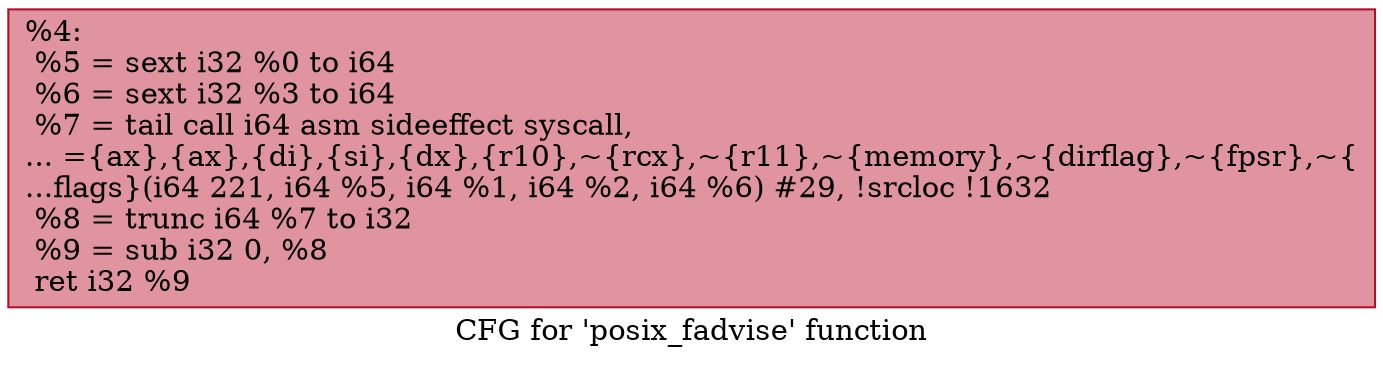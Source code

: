 digraph "CFG for 'posix_fadvise' function" {
	label="CFG for 'posix_fadvise' function";

	Node0x16c0f20 [shape=record,color="#b70d28ff", style=filled, fillcolor="#b70d2870",label="{%4:\l  %5 = sext i32 %0 to i64\l  %6 = sext i32 %3 to i64\l  %7 = tail call i64 asm sideeffect syscall,\l... =\{ax\},\{ax\},\{di\},\{si\},\{dx\},\{r10\},~\{rcx\},~\{r11\},~\{memory\},~\{dirflag\},~\{fpsr\},~\{\l...flags\}(i64 221, i64 %5, i64 %1, i64 %2, i64 %6) #29, !srcloc !1632\l  %8 = trunc i64 %7 to i32\l  %9 = sub i32 0, %8\l  ret i32 %9\l}"];
}
